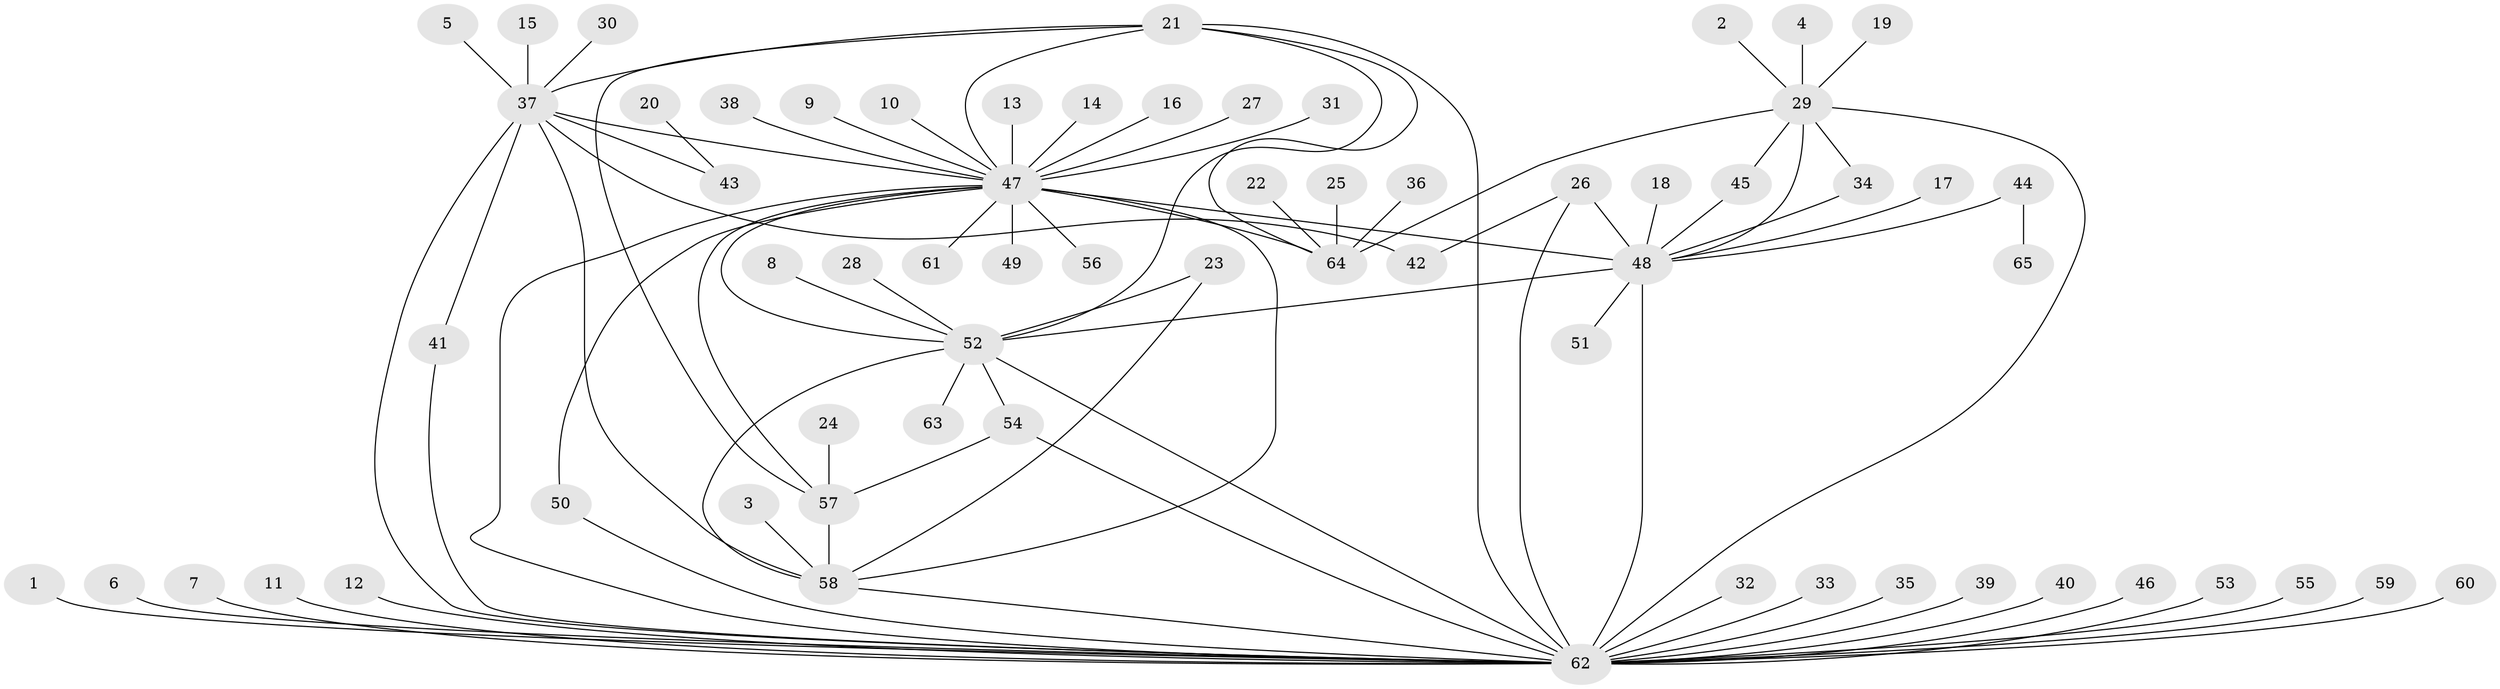 // original degree distribution, {16: 0.007692307692307693, 6: 0.046153846153846156, 31: 0.007692307692307693, 8: 0.015384615384615385, 4: 0.038461538461538464, 9: 0.015384615384615385, 1: 0.5846153846153846, 2: 0.16923076923076924, 5: 0.023076923076923078, 3: 0.07692307692307693, 10: 0.015384615384615385}
// Generated by graph-tools (version 1.1) at 2025/49/03/09/25 03:49:57]
// undirected, 65 vertices, 88 edges
graph export_dot {
graph [start="1"]
  node [color=gray90,style=filled];
  1;
  2;
  3;
  4;
  5;
  6;
  7;
  8;
  9;
  10;
  11;
  12;
  13;
  14;
  15;
  16;
  17;
  18;
  19;
  20;
  21;
  22;
  23;
  24;
  25;
  26;
  27;
  28;
  29;
  30;
  31;
  32;
  33;
  34;
  35;
  36;
  37;
  38;
  39;
  40;
  41;
  42;
  43;
  44;
  45;
  46;
  47;
  48;
  49;
  50;
  51;
  52;
  53;
  54;
  55;
  56;
  57;
  58;
  59;
  60;
  61;
  62;
  63;
  64;
  65;
  1 -- 62 [weight=1.0];
  2 -- 29 [weight=1.0];
  3 -- 58 [weight=1.0];
  4 -- 29 [weight=1.0];
  5 -- 37 [weight=1.0];
  6 -- 62 [weight=1.0];
  7 -- 62 [weight=1.0];
  8 -- 52 [weight=1.0];
  9 -- 47 [weight=1.0];
  10 -- 47 [weight=1.0];
  11 -- 62 [weight=1.0];
  12 -- 62 [weight=1.0];
  13 -- 47 [weight=1.0];
  14 -- 47 [weight=1.0];
  15 -- 37 [weight=1.0];
  16 -- 47 [weight=1.0];
  17 -- 48 [weight=1.0];
  18 -- 48 [weight=1.0];
  19 -- 29 [weight=1.0];
  20 -- 43 [weight=1.0];
  21 -- 37 [weight=1.0];
  21 -- 47 [weight=1.0];
  21 -- 52 [weight=1.0];
  21 -- 57 [weight=1.0];
  21 -- 62 [weight=1.0];
  21 -- 64 [weight=1.0];
  22 -- 64 [weight=1.0];
  23 -- 52 [weight=1.0];
  23 -- 58 [weight=1.0];
  24 -- 57 [weight=1.0];
  25 -- 64 [weight=1.0];
  26 -- 42 [weight=1.0];
  26 -- 48 [weight=1.0];
  26 -- 62 [weight=1.0];
  27 -- 47 [weight=1.0];
  28 -- 52 [weight=1.0];
  29 -- 34 [weight=1.0];
  29 -- 45 [weight=1.0];
  29 -- 48 [weight=1.0];
  29 -- 62 [weight=2.0];
  29 -- 64 [weight=2.0];
  30 -- 37 [weight=1.0];
  31 -- 47 [weight=1.0];
  32 -- 62 [weight=1.0];
  33 -- 62 [weight=1.0];
  34 -- 48 [weight=1.0];
  35 -- 62 [weight=1.0];
  36 -- 64 [weight=1.0];
  37 -- 41 [weight=1.0];
  37 -- 42 [weight=1.0];
  37 -- 43 [weight=1.0];
  37 -- 47 [weight=2.0];
  37 -- 58 [weight=1.0];
  37 -- 62 [weight=1.0];
  38 -- 47 [weight=1.0];
  39 -- 62 [weight=1.0];
  40 -- 62 [weight=1.0];
  41 -- 62 [weight=1.0];
  44 -- 48 [weight=1.0];
  44 -- 65 [weight=1.0];
  45 -- 48 [weight=1.0];
  46 -- 62 [weight=1.0];
  47 -- 48 [weight=2.0];
  47 -- 49 [weight=1.0];
  47 -- 50 [weight=1.0];
  47 -- 52 [weight=1.0];
  47 -- 56 [weight=1.0];
  47 -- 57 [weight=1.0];
  47 -- 58 [weight=1.0];
  47 -- 61 [weight=1.0];
  47 -- 62 [weight=1.0];
  47 -- 64 [weight=2.0];
  48 -- 51 [weight=1.0];
  48 -- 52 [weight=1.0];
  48 -- 62 [weight=2.0];
  50 -- 62 [weight=1.0];
  52 -- 54 [weight=1.0];
  52 -- 58 [weight=1.0];
  52 -- 62 [weight=1.0];
  52 -- 63 [weight=1.0];
  53 -- 62 [weight=1.0];
  54 -- 57 [weight=1.0];
  54 -- 62 [weight=1.0];
  55 -- 62 [weight=1.0];
  57 -- 58 [weight=1.0];
  58 -- 62 [weight=1.0];
  59 -- 62 [weight=1.0];
  60 -- 62 [weight=1.0];
}
